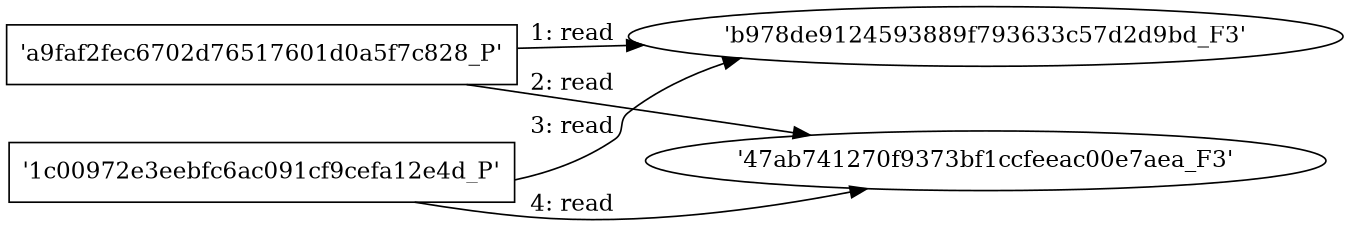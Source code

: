 digraph "D:\Learning\Paper\apt\基于CTI的攻击预警\Dataset\攻击图\ASGfromALLCTI\Weaponized Powerpoint in the Wild.dot" {
rankdir="LR"
size="9"
fixedsize="false"
splines="true"
nodesep=0.3
ranksep=0
fontsize=10
overlap="scalexy"
engine= "neato"
	"'b978de9124593889f793633c57d2d9bd_F3'" [node_type=file shape=ellipse]
	"'a9faf2fec6702d76517601d0a5f7c828_P'" [node_type=Process shape=box]
	"'a9faf2fec6702d76517601d0a5f7c828_P'" -> "'b978de9124593889f793633c57d2d9bd_F3'" [label="1: read"]
	"'47ab741270f9373bf1ccfeeac00e7aea_F3'" [node_type=file shape=ellipse]
	"'a9faf2fec6702d76517601d0a5f7c828_P'" [node_type=Process shape=box]
	"'a9faf2fec6702d76517601d0a5f7c828_P'" -> "'47ab741270f9373bf1ccfeeac00e7aea_F3'" [label="2: read"]
	"'b978de9124593889f793633c57d2d9bd_F3'" [node_type=file shape=ellipse]
	"'1c00972e3eebfc6ac091cf9cefa12e4d_P'" [node_type=Process shape=box]
	"'1c00972e3eebfc6ac091cf9cefa12e4d_P'" -> "'b978de9124593889f793633c57d2d9bd_F3'" [label="3: read"]
	"'47ab741270f9373bf1ccfeeac00e7aea_F3'" [node_type=file shape=ellipse]
	"'1c00972e3eebfc6ac091cf9cefa12e4d_P'" [node_type=Process shape=box]
	"'1c00972e3eebfc6ac091cf9cefa12e4d_P'" -> "'47ab741270f9373bf1ccfeeac00e7aea_F3'" [label="4: read"]
}
